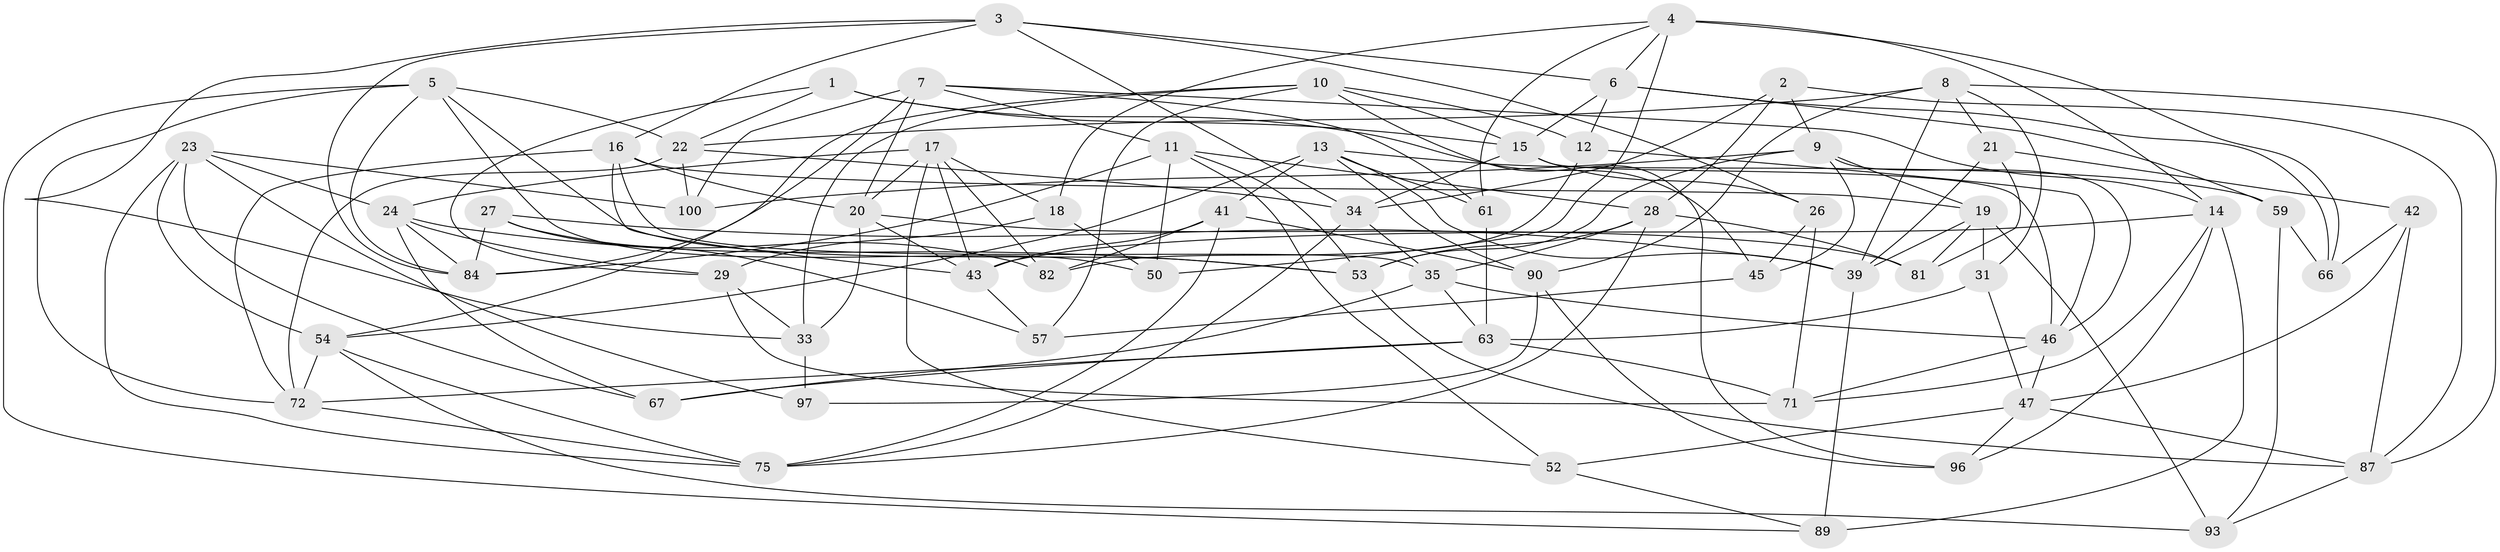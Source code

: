 // original degree distribution, {4: 1.0}
// Generated by graph-tools (version 1.1) at 2025/39/02/21/25 10:39:01]
// undirected, 62 vertices, 159 edges
graph export_dot {
graph [start="1"]
  node [color=gray90,style=filled];
  1;
  2;
  3 [super="+36"];
  4 [super="+40"];
  5 [super="+60"];
  6 [super="+55"];
  7 [super="+64"];
  8 [super="+25"];
  9 [super="+51"];
  10 [super="+62"];
  11 [super="+77"];
  12;
  13 [super="+73"];
  14 [super="+49"];
  15 [super="+37"];
  16 [super="+32"];
  17 [super="+30"];
  18;
  19 [super="+85"];
  20 [super="+44"];
  21;
  22 [super="+65"];
  23 [super="+70"];
  24 [super="+80"];
  26;
  27;
  28 [super="+95"];
  29 [super="+68"];
  31;
  33 [super="+74"];
  34 [super="+38"];
  35 [super="+69"];
  39 [super="+48"];
  41 [super="+76"];
  42;
  43 [super="+58"];
  45;
  46 [super="+98"];
  47 [super="+78"];
  50;
  52;
  53 [super="+56"];
  54 [super="+83"];
  57;
  59;
  61;
  63 [super="+86"];
  66;
  67;
  71 [super="+92"];
  72 [super="+79"];
  75 [super="+88"];
  81;
  82;
  84 [super="+91"];
  87 [super="+99"];
  89;
  90 [super="+94"];
  93;
  96;
  97;
  100;
  1 -- 45;
  1 -- 15;
  1 -- 22;
  1 -- 29;
  2 -- 34;
  2 -- 87;
  2 -- 28;
  2 -- 9;
  3 -- 16;
  3 -- 33;
  3 -- 84;
  3 -- 34;
  3 -- 26;
  3 -- 6;
  4 -- 14;
  4 -- 61;
  4 -- 50;
  4 -- 18;
  4 -- 66;
  4 -- 6;
  5 -- 50;
  5 -- 89;
  5 -- 22;
  5 -- 53;
  5 -- 72;
  5 -- 84;
  6 -- 59;
  6 -- 66;
  6 -- 12;
  6 -- 15;
  7 -- 100;
  7 -- 61;
  7 -- 54;
  7 -- 14;
  7 -- 20;
  7 -- 11;
  8 -- 21;
  8 -- 90;
  8 -- 22;
  8 -- 87;
  8 -- 31;
  8 -- 39;
  9 -- 100;
  9 -- 46;
  9 -- 19;
  9 -- 45;
  9 -- 53;
  10 -- 12;
  10 -- 33;
  10 -- 96;
  10 -- 57;
  10 -- 84;
  10 -- 15;
  11 -- 52;
  11 -- 84;
  11 -- 28;
  11 -- 50;
  11 -- 53;
  12 -- 82;
  12 -- 46;
  13 -- 41;
  13 -- 61;
  13 -- 90;
  13 -- 59;
  13 -- 39;
  13 -- 54;
  14 -- 89;
  14 -- 96;
  14 -- 43;
  14 -- 71;
  15 -- 26;
  15 -- 34;
  15 -- 46;
  16 -- 20;
  16 -- 43;
  16 -- 72;
  16 -- 35;
  16 -- 19;
  17 -- 82;
  17 -- 18;
  17 -- 20;
  17 -- 43;
  17 -- 52;
  17 -- 24;
  18 -- 29;
  18 -- 50;
  19 -- 81;
  19 -- 93;
  19 -- 39;
  19 -- 31;
  20 -- 33;
  20 -- 81;
  20 -- 43;
  21 -- 42;
  21 -- 81;
  21 -- 39;
  22 -- 72;
  22 -- 100;
  22 -- 34;
  23 -- 67;
  23 -- 97;
  23 -- 100;
  23 -- 24;
  23 -- 54;
  23 -- 75;
  24 -- 84;
  24 -- 67;
  24 -- 29;
  24 -- 53;
  26 -- 45;
  26 -- 71;
  27 -- 84;
  27 -- 82;
  27 -- 57;
  27 -- 39;
  28 -- 81;
  28 -- 35;
  28 -- 75;
  28 -- 53;
  29 -- 33;
  29 -- 71 [weight=2];
  31 -- 47;
  31 -- 63;
  33 -- 97 [weight=2];
  34 -- 75;
  34 -- 35;
  35 -- 67;
  35 -- 63;
  35 -- 46;
  39 -- 89;
  41 -- 90 [weight=2];
  41 -- 43;
  41 -- 82;
  41 -- 75;
  42 -- 87;
  42 -- 66;
  42 -- 47;
  43 -- 57;
  45 -- 57;
  46 -- 47;
  46 -- 71;
  47 -- 52;
  47 -- 87;
  47 -- 96;
  52 -- 89;
  53 -- 87;
  54 -- 72;
  54 -- 75;
  54 -- 93;
  59 -- 66;
  59 -- 93;
  61 -- 63;
  63 -- 67;
  63 -- 71;
  63 -- 72;
  72 -- 75;
  87 -- 93;
  90 -- 96;
  90 -- 97;
}

